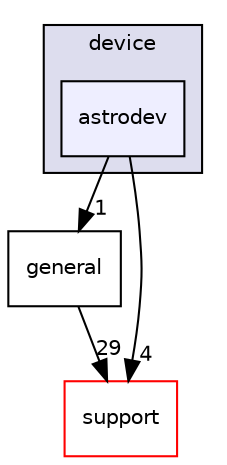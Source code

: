 digraph "astrodev" {
  compound=true
  node [ fontsize="10", fontname="Helvetica"];
  edge [ labelfontsize="10", labelfontname="Helvetica"];
  subgraph clusterdir_89e1dd23c9798627a4fa5c93437cdf71 {
    graph [ bgcolor="#ddddee", pencolor="black", label="device" fontname="Helvetica", fontsize="10", URL="dir_89e1dd23c9798627a4fa5c93437cdf71.html"]
  dir_ddb84316a1f628e07290310de9783e8d [shape=box, label="astrodev", style="filled", fillcolor="#eeeeff", pencolor="black", URL="dir_ddb84316a1f628e07290310de9783e8d.html"];
  }
  dir_184c0b8cd06f2340f9d0a23a16cabf8e [shape=box label="general" URL="dir_184c0b8cd06f2340f9d0a23a16cabf8e.html"];
  dir_566a3ff4a5a303bab03e0e4ba38c8a31 [shape=box label="support" fillcolor="white" style="filled" color="red" URL="dir_566a3ff4a5a303bab03e0e4ba38c8a31.html"];
  dir_184c0b8cd06f2340f9d0a23a16cabf8e->dir_566a3ff4a5a303bab03e0e4ba38c8a31 [headlabel="29", labeldistance=1.5 headhref="dir_000002_000033.html"];
  dir_ddb84316a1f628e07290310de9783e8d->dir_184c0b8cd06f2340f9d0a23a16cabf8e [headlabel="1", labeldistance=1.5 headhref="dir_000027_000002.html"];
  dir_ddb84316a1f628e07290310de9783e8d->dir_566a3ff4a5a303bab03e0e4ba38c8a31 [headlabel="4", labeldistance=1.5 headhref="dir_000027_000033.html"];
}
